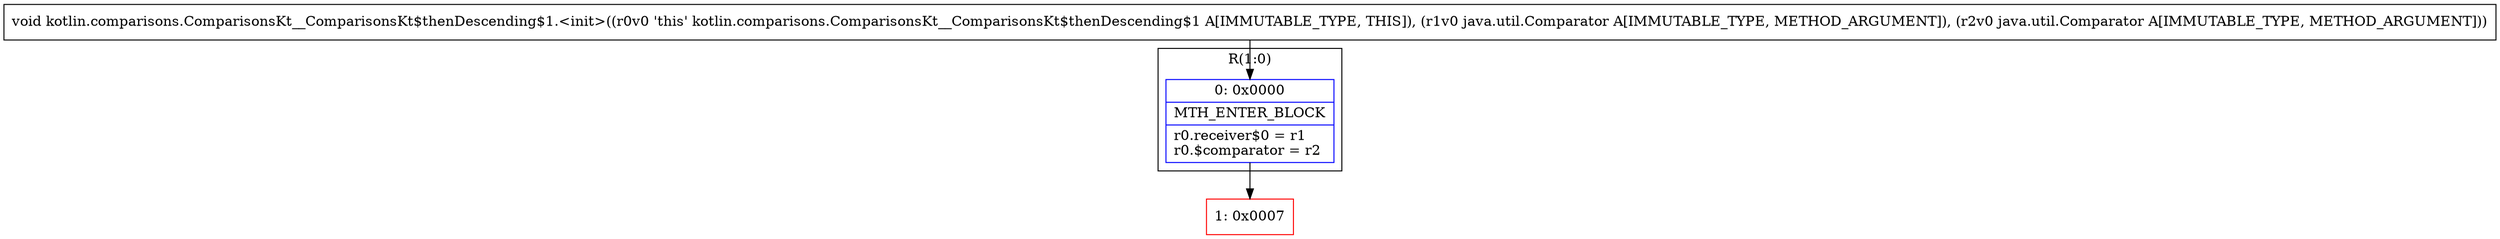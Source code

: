 digraph "CFG forkotlin.comparisons.ComparisonsKt__ComparisonsKt$thenDescending$1.\<init\>(Ljava\/util\/Comparator;Ljava\/util\/Comparator;)V" {
subgraph cluster_Region_1582345020 {
label = "R(1:0)";
node [shape=record,color=blue];
Node_0 [shape=record,label="{0\:\ 0x0000|MTH_ENTER_BLOCK\l|r0.receiver$0 = r1\lr0.$comparator = r2\l}"];
}
Node_1 [shape=record,color=red,label="{1\:\ 0x0007}"];
MethodNode[shape=record,label="{void kotlin.comparisons.ComparisonsKt__ComparisonsKt$thenDescending$1.\<init\>((r0v0 'this' kotlin.comparisons.ComparisonsKt__ComparisonsKt$thenDescending$1 A[IMMUTABLE_TYPE, THIS]), (r1v0 java.util.Comparator A[IMMUTABLE_TYPE, METHOD_ARGUMENT]), (r2v0 java.util.Comparator A[IMMUTABLE_TYPE, METHOD_ARGUMENT])) }"];
MethodNode -> Node_0;
Node_0 -> Node_1;
}

